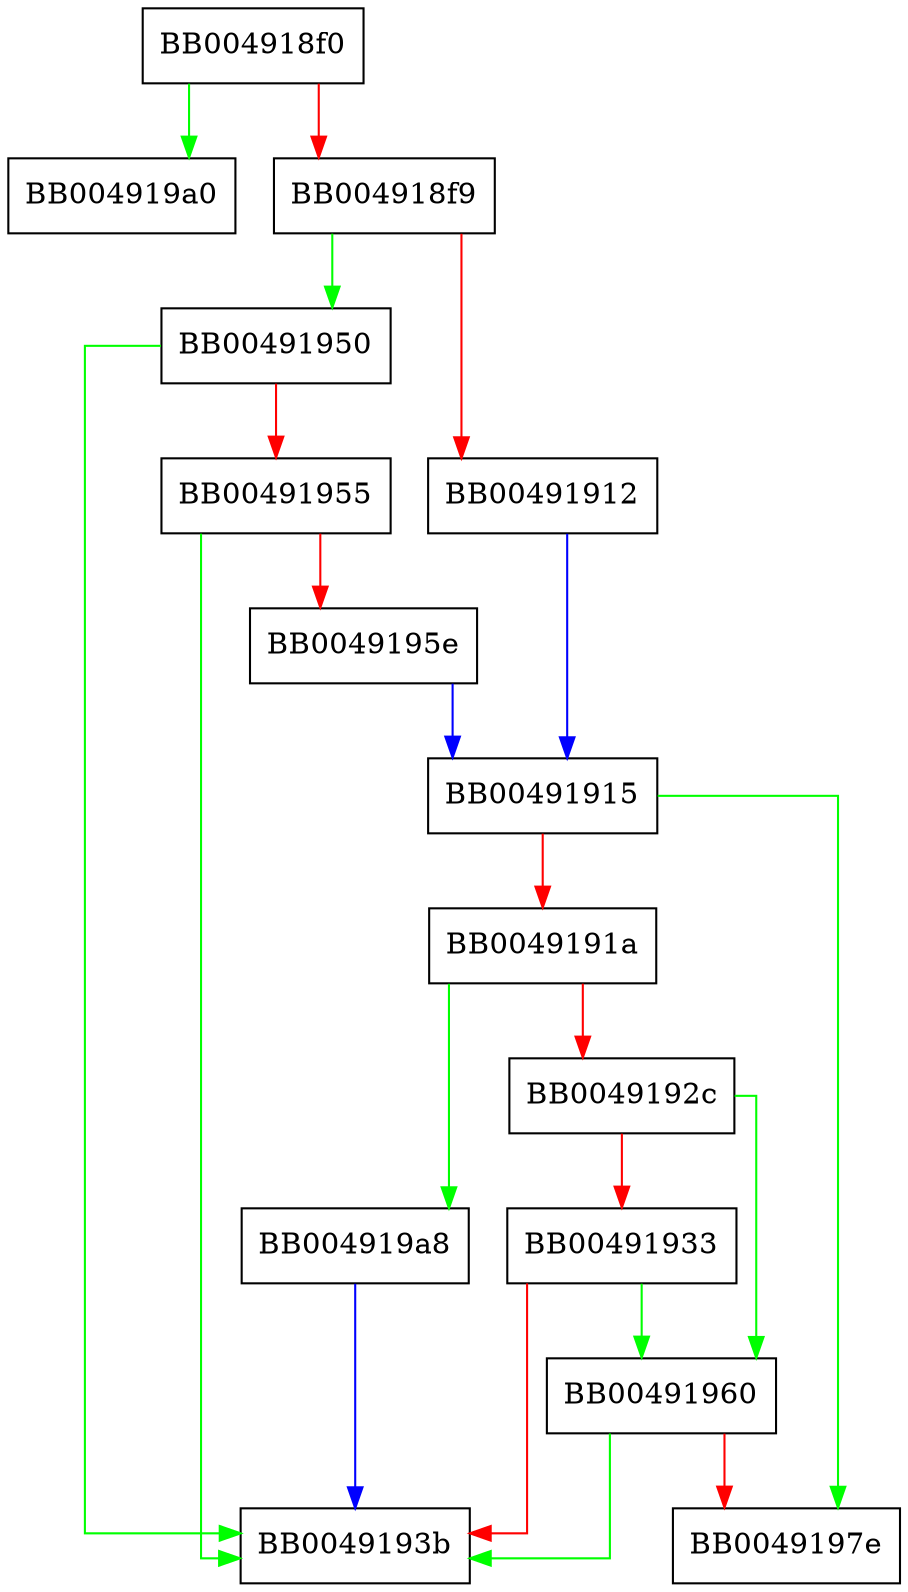 digraph SSL_set_ct_validation_callback {
  node [shape="box"];
  graph [splines=ortho];
  BB004918f0 -> BB004919a0 [color="green"];
  BB004918f0 -> BB004918f9 [color="red"];
  BB004918f9 -> BB00491950 [color="green"];
  BB004918f9 -> BB00491912 [color="red"];
  BB00491912 -> BB00491915 [color="blue"];
  BB00491915 -> BB0049197e [color="green"];
  BB00491915 -> BB0049191a [color="red"];
  BB0049191a -> BB004919a8 [color="green"];
  BB0049191a -> BB0049192c [color="red"];
  BB0049192c -> BB00491960 [color="green"];
  BB0049192c -> BB00491933 [color="red"];
  BB00491933 -> BB00491960 [color="green"];
  BB00491933 -> BB0049193b [color="red"];
  BB00491950 -> BB0049193b [color="green"];
  BB00491950 -> BB00491955 [color="red"];
  BB00491955 -> BB0049193b [color="green"];
  BB00491955 -> BB0049195e [color="red"];
  BB0049195e -> BB00491915 [color="blue"];
  BB00491960 -> BB0049193b [color="green"];
  BB00491960 -> BB0049197e [color="red"];
  BB004919a8 -> BB0049193b [color="blue"];
}